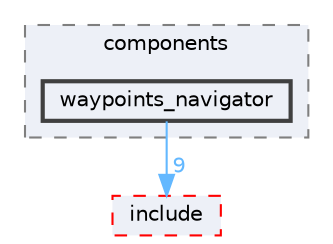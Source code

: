 digraph "smacc2_client_library/nav2z_client/nav2z_client/src/nav2z_client/components/waypoints_navigator"
{
 // LATEX_PDF_SIZE
  bgcolor="transparent";
  edge [fontname=Helvetica,fontsize=10,labelfontname=Helvetica,labelfontsize=10];
  node [fontname=Helvetica,fontsize=10,shape=box,height=0.2,width=0.4];
  compound=true
  subgraph clusterdir_489022b34b6f33c558ff8778b054242f {
    graph [ bgcolor="#edf0f7", pencolor="grey50", label="components", fontname=Helvetica,fontsize=10 style="filled,dashed", URL="dir_489022b34b6f33c558ff8778b054242f.html",tooltip=""]
  dir_8d24ffe7c08b84c25f0eaa6b94098ad5 [label="waypoints_navigator", fillcolor="#edf0f7", color="grey25", style="filled,bold", URL="dir_8d24ffe7c08b84c25f0eaa6b94098ad5.html",tooltip=""];
  }
  dir_a54a6761668c219ed2639eecfde4195c [label="include", fillcolor="#edf0f7", color="red", style="filled,dashed", URL="dir_a54a6761668c219ed2639eecfde4195c.html",tooltip=""];
  dir_8d24ffe7c08b84c25f0eaa6b94098ad5->dir_a54a6761668c219ed2639eecfde4195c [headlabel="9", labeldistance=1.5 headhref="dir_000139_000056.html" color="steelblue1" fontcolor="steelblue1"];
}
